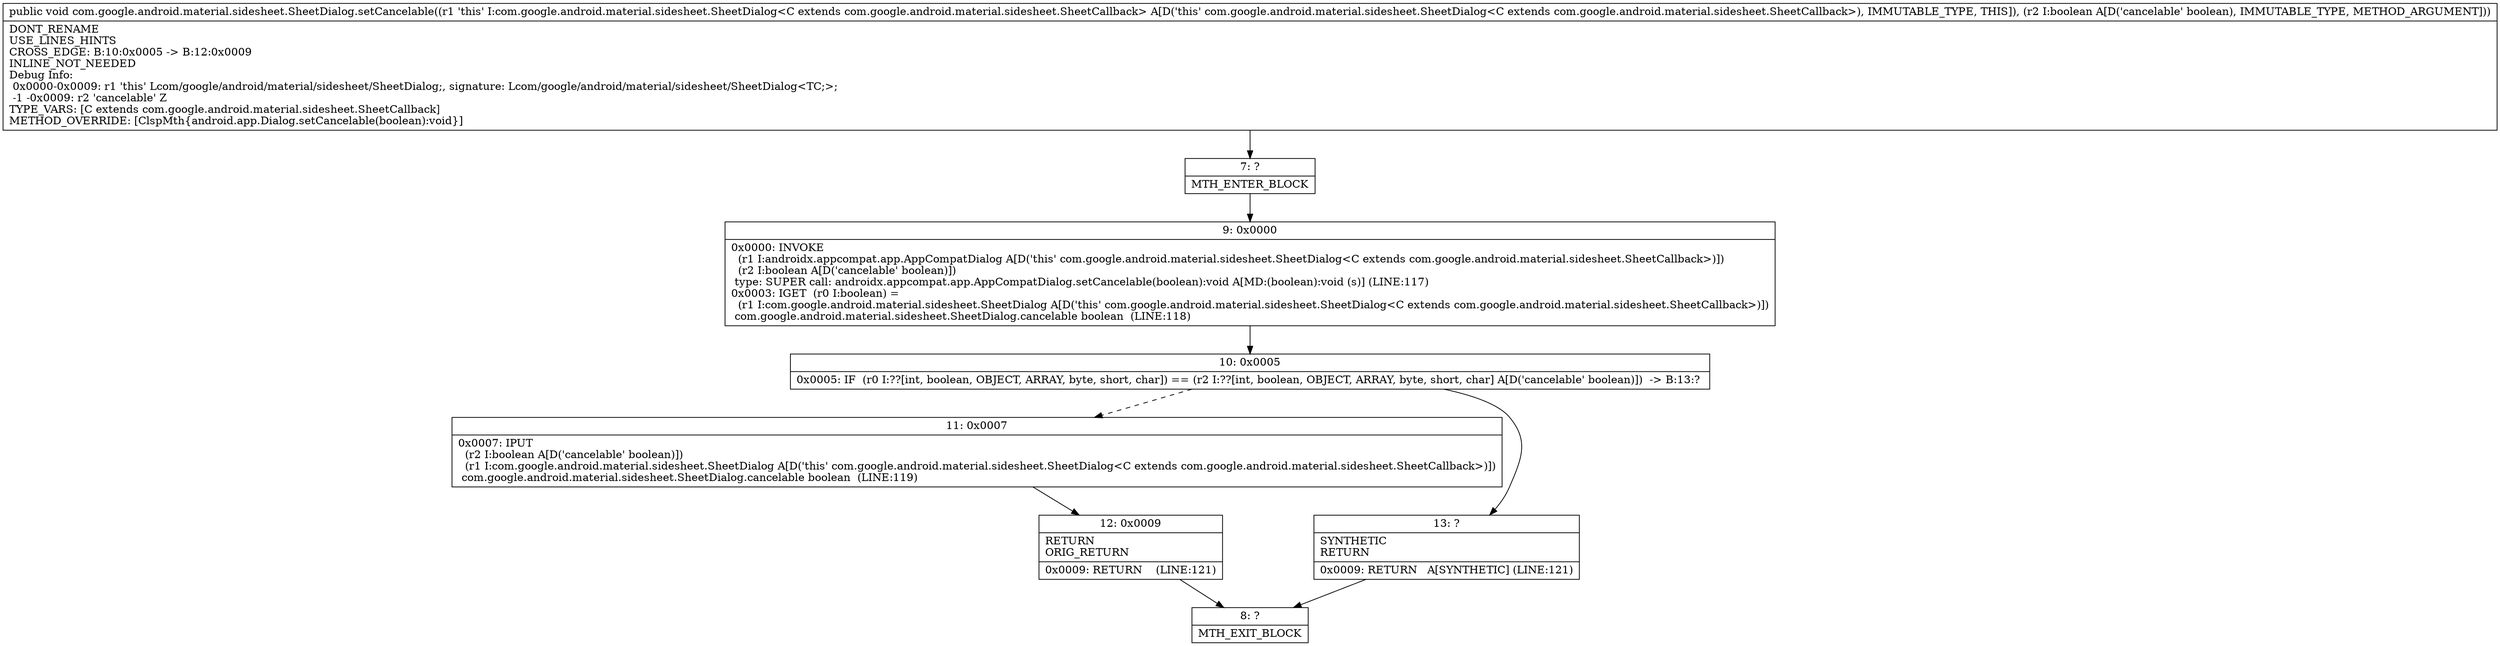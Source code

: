 digraph "CFG forcom.google.android.material.sidesheet.SheetDialog.setCancelable(Z)V" {
Node_7 [shape=record,label="{7\:\ ?|MTH_ENTER_BLOCK\l}"];
Node_9 [shape=record,label="{9\:\ 0x0000|0x0000: INVOKE  \l  (r1 I:androidx.appcompat.app.AppCompatDialog A[D('this' com.google.android.material.sidesheet.SheetDialog\<C extends com.google.android.material.sidesheet.SheetCallback\>)])\l  (r2 I:boolean A[D('cancelable' boolean)])\l type: SUPER call: androidx.appcompat.app.AppCompatDialog.setCancelable(boolean):void A[MD:(boolean):void (s)] (LINE:117)\l0x0003: IGET  (r0 I:boolean) = \l  (r1 I:com.google.android.material.sidesheet.SheetDialog A[D('this' com.google.android.material.sidesheet.SheetDialog\<C extends com.google.android.material.sidesheet.SheetCallback\>)])\l com.google.android.material.sidesheet.SheetDialog.cancelable boolean  (LINE:118)\l}"];
Node_10 [shape=record,label="{10\:\ 0x0005|0x0005: IF  (r0 I:??[int, boolean, OBJECT, ARRAY, byte, short, char]) == (r2 I:??[int, boolean, OBJECT, ARRAY, byte, short, char] A[D('cancelable' boolean)])  \-\> B:13:? \l}"];
Node_11 [shape=record,label="{11\:\ 0x0007|0x0007: IPUT  \l  (r2 I:boolean A[D('cancelable' boolean)])\l  (r1 I:com.google.android.material.sidesheet.SheetDialog A[D('this' com.google.android.material.sidesheet.SheetDialog\<C extends com.google.android.material.sidesheet.SheetCallback\>)])\l com.google.android.material.sidesheet.SheetDialog.cancelable boolean  (LINE:119)\l}"];
Node_12 [shape=record,label="{12\:\ 0x0009|RETURN\lORIG_RETURN\l|0x0009: RETURN    (LINE:121)\l}"];
Node_8 [shape=record,label="{8\:\ ?|MTH_EXIT_BLOCK\l}"];
Node_13 [shape=record,label="{13\:\ ?|SYNTHETIC\lRETURN\l|0x0009: RETURN   A[SYNTHETIC] (LINE:121)\l}"];
MethodNode[shape=record,label="{public void com.google.android.material.sidesheet.SheetDialog.setCancelable((r1 'this' I:com.google.android.material.sidesheet.SheetDialog\<C extends com.google.android.material.sidesheet.SheetCallback\> A[D('this' com.google.android.material.sidesheet.SheetDialog\<C extends com.google.android.material.sidesheet.SheetCallback\>), IMMUTABLE_TYPE, THIS]), (r2 I:boolean A[D('cancelable' boolean), IMMUTABLE_TYPE, METHOD_ARGUMENT]))  | DONT_RENAME\lUSE_LINES_HINTS\lCROSS_EDGE: B:10:0x0005 \-\> B:12:0x0009\lINLINE_NOT_NEEDED\lDebug Info:\l  0x0000\-0x0009: r1 'this' Lcom\/google\/android\/material\/sidesheet\/SheetDialog;, signature: Lcom\/google\/android\/material\/sidesheet\/SheetDialog\<TC;\>;\l  \-1 \-0x0009: r2 'cancelable' Z\lTYPE_VARS: [C extends com.google.android.material.sidesheet.SheetCallback]\lMETHOD_OVERRIDE: [ClspMth\{android.app.Dialog.setCancelable(boolean):void\}]\l}"];
MethodNode -> Node_7;Node_7 -> Node_9;
Node_9 -> Node_10;
Node_10 -> Node_11[style=dashed];
Node_10 -> Node_13;
Node_11 -> Node_12;
Node_12 -> Node_8;
Node_13 -> Node_8;
}

